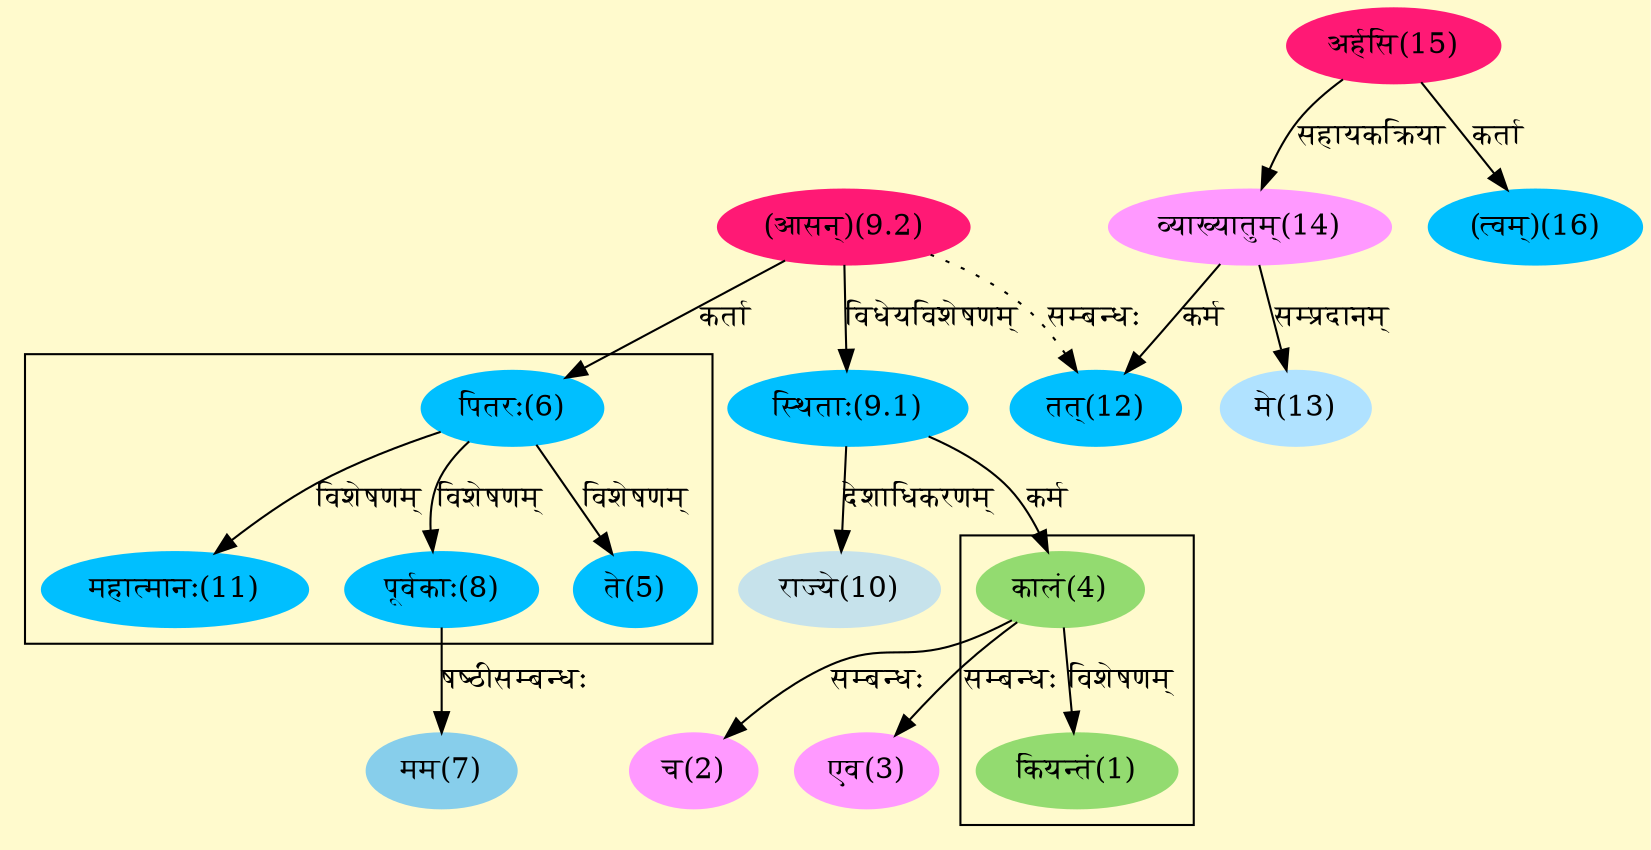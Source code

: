 digraph G{
rankdir=BT;
 compound=true;
 bgcolor="lemonchiffon1";

subgraph cluster_1{
Node1 [style=filled, color="#93DB70" label = "कियन्तं(1)"]
Node4 [style=filled, color="#93DB70" label = "कालं(4)"]

}

subgraph cluster_2{
Node5 [style=filled, color="#00BFFF" label = "ते(5)"]
Node6 [style=filled, color="#00BFFF" label = "पितरः(6)"]
Node8 [style=filled, color="#00BFFF" label = "पूर्वकाः(8)"]
Node11 [style=filled, color="#00BFFF" label = "महात्मानः(11)"]

}
Node2 [style=filled, color="#FF99FF" label = "च(2)"]
Node4 [style=filled, color="#93DB70" label = "कालं(4)"]
Node3 [style=filled, color="#FF99FF" label = "एव(3)"]
Node9_1 [style=filled, color="#00BFFF" label = "स्थिताः(9.1)"]
Node6 [style=filled, color="#00BFFF" label = "पितरः(6)"]
Node9_2 [style=filled, color="#FF1975" label = "(आसन्)(9.2)"]
Node7 [style=filled, color="#87CEEB" label = "मम(7)"]
Node8 [style=filled, color="#00BFFF" label = "पूर्वकाः(8)"]
Node5 [style=filled, color="#00BFFF" label = "ते(5)"]
Node10 [style=filled, color="#C6E2EB" label = "राज्ये(10)"]
Node12 [style=filled, color="#00BFFF" label = "तत्(12)"]
Node14 [style=filled, color="#FF99FF" label = "व्याख्यातुम्(14)"]
Node13 [style=filled, color="#B0E2FF" label = "मे(13)"]
Node15 [style=filled, color="#FF1975" label = "अर्हसि(15)"]
Node16 [style=filled, color="#00BFFF" label = "(त्वम्)(16)"]
/* Start of Relations section */

Node1 -> Node4 [  label="विशेषणम्"  dir="back" ]
Node2 -> Node4 [  label="सम्बन्धः"  dir="back" ]
Node3 -> Node4 [  label="सम्बन्धः"  dir="back" ]
Node4 -> Node9_1 [  label="कर्म"  dir="back" ]
Node5 -> Node6 [  label="विशेषणम्"  dir="back" ]
Node6 -> Node9_2 [  label="कर्ता"  dir="back" ]
Node7 -> Node8 [  label="षष्ठीसम्बन्धः"  dir="back" ]
Node8 -> Node6 [  label="विशेषणम्"  dir="back" ]
Node9_1 -> Node9_2 [  label="विधेयविशेषणम्"  dir="back" ]
Node10 -> Node9_1 [  label="देशाधिकरणम्"  dir="back" ]
Node11 -> Node6 [  label="विशेषणम्"  dir="back" ]
Node12 -> Node14 [  label="कर्म"  dir="back" ]
Node12 -> Node9_2 [ style=dotted label="सम्बन्धः"  dir="back" ]
Node13 -> Node14 [  label="सम्प्रदानम्"  dir="back" ]
Node14 -> Node15 [  label="सहायकक्रिया"  dir="back" ]
Node16 -> Node15 [  label="कर्ता"  dir="back" ]
}
